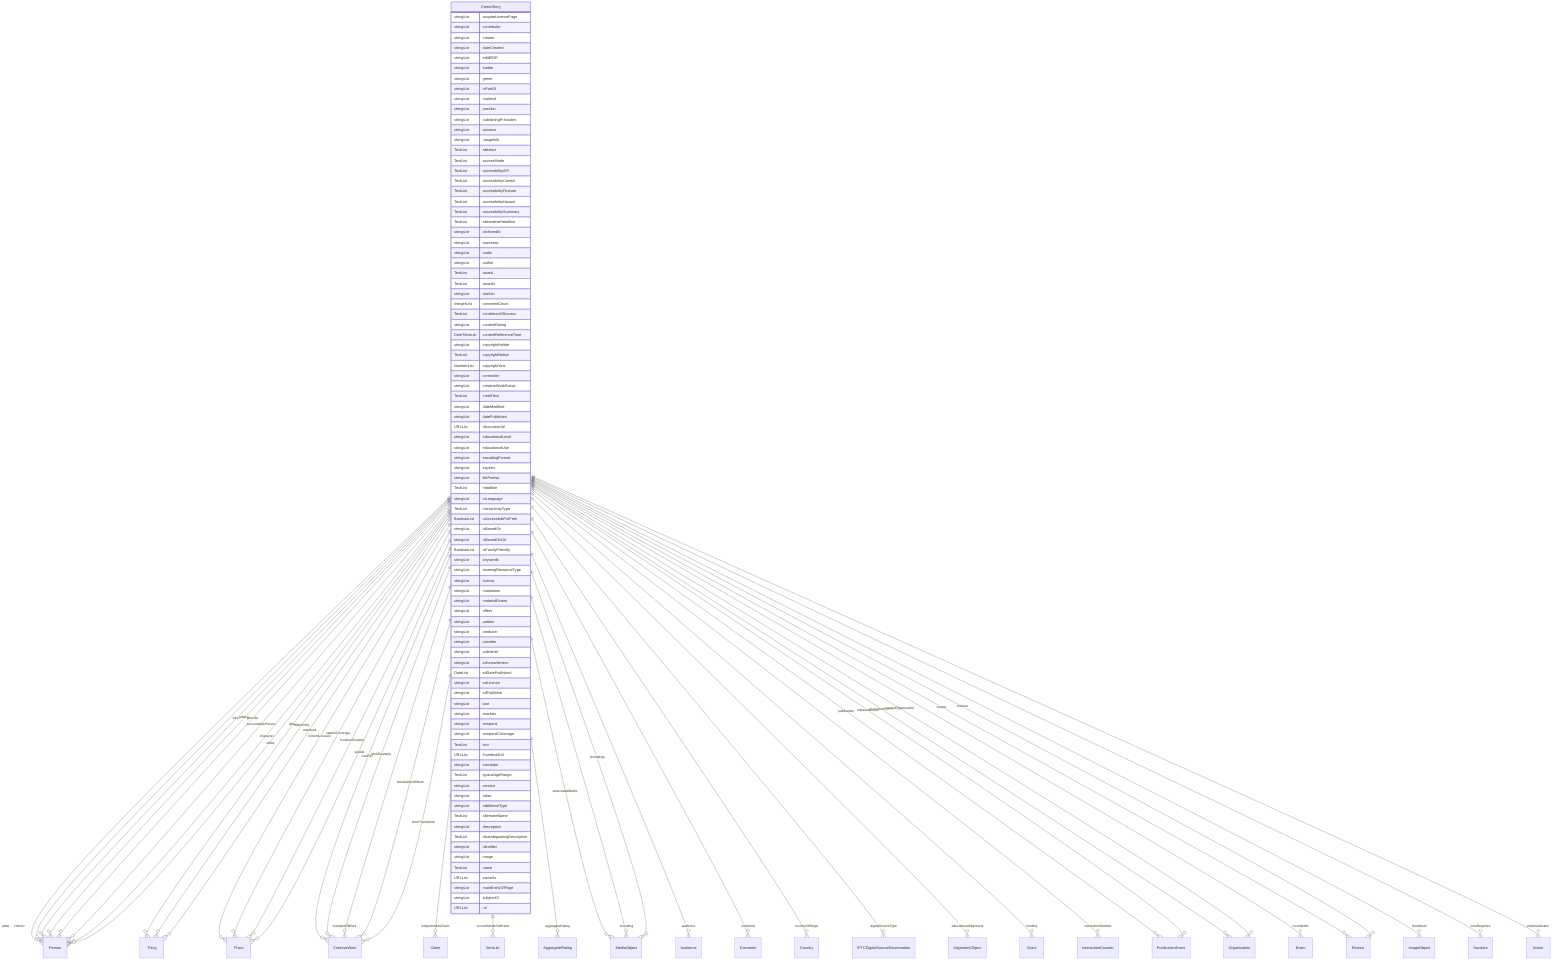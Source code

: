 erDiagram
ComicStory {
    stringList acquireLicensePage  
    stringList contributor  
    stringList creator  
    stringList dateCreated  
    stringList editEIDR  
    stringList funder  
    stringList genre  
    stringList isPartOf  
    stringList material  
    stringList position  
    stringList publishingPrinciples  
    stringList sponsor  
    stringList usageInfo  
    TextList abstract  
    TextList accessMode  
    TextList accessibilityAPI  
    TextList accessibilityControl  
    TextList accessibilityFeature  
    TextList accessibilityHazard  
    TextList accessibilitySummary  
    TextList alternativeHeadline  
    stringList archivedAt  
    stringList assesses  
    stringList audio  
    stringList author  
    TextList award  
    TextList awards  
    stringList citation  
    IntegerList commentCount  
    TextList conditionsOfAccess  
    stringList contentRating  
    DateTimeList contentReferenceTime  
    stringList copyrightHolder  
    TextList copyrightNotice  
    NumberList copyrightYear  
    stringList correction  
    stringList creativeWorkStatus  
    TextList creditText  
    stringList dateModified  
    stringList datePublished  
    URLList discussionUrl  
    stringList educationalLevel  
    stringList educationalUse  
    stringList encodingFormat  
    stringList expires  
    stringList fileFormat  
    TextList headline  
    stringList inLanguage  
    TextList interactivityType  
    BooleanList isAccessibleForFree  
    stringList isBasedOn  
    stringList isBasedOnUrl  
    BooleanList isFamilyFriendly  
    stringList keywords  
    stringList learningResourceType  
    stringList license  
    stringList maintainer  
    stringList materialExtent  
    stringList offers  
    stringList pattern  
    stringList producer  
    stringList provider  
    stringList publisher  
    stringList schemaVersion  
    DateList sdDatePublished  
    stringList sdLicense  
    stringList sdPublisher  
    stringList size  
    stringList teaches  
    stringList temporal  
    stringList temporalCoverage  
    TextList text  
    URLList thumbnailUrl  
    stringList translator  
    TextList typicalAgeRange  
    stringList version  
    stringList video  
    stringList additionalType  
    TextList alternateName  
    stringList description  
    TextList disambiguatingDescription  
    stringList identifier  
    stringList image  
    TextList name  
    URLList sameAs  
    stringList mainEntityOfPage  
    stringList subjectOf  
    URLList url  
}

ComicStory ||--}o Person : "artist"
ComicStory ||--}o Person : "colorist"
ComicStory ||--}o Person : "inker"
ComicStory ||--}o Person : "letterer"
ComicStory ||--}o Person : "penciler"
ComicStory ||--}o Thing : "about"
ComicStory ||--}o Place : "contentLocation"
ComicStory ||--}o CreativeWork : "hasPart"
ComicStory ||--}o Claim : "interpretedAsClaim"
ComicStory ||--}o Thing : "mainEntity"
ComicStory ||--}o Place : "spatialCoverage"
ComicStory ||--}o CreativeWork : "workExample"
ComicStory ||--}o ItemList : "accessModeSufficient"
ComicStory ||--}o Person : "accountablePerson"
ComicStory ||--}o AggregateRating : "aggregateRating"
ComicStory ||--}o MediaObject : "associatedMedia"
ComicStory ||--}o Audience : "audience"
ComicStory ||--}o Person : "character"
ComicStory ||--}o Comment : "comment"
ComicStory ||--}o Country : "countryOfOrigin"
ComicStory ||--}o IPTCDigitalSourceEnumeration : "digitalSourceType"
ComicStory ||--}o Person : "editor"
ComicStory ||--}o AlignmentObject : "educationalAlignment"
ComicStory ||--}o MediaObject : "encoding"
ComicStory ||--}o MediaObject : "encodings"
ComicStory ||--}o CreativeWork : "exampleOfWork"
ComicStory ||--}o Grant : "funding"
ComicStory ||--}o InteractionCounter : "interactionStatistic"
ComicStory ||--}o Place : "locationCreated"
ComicStory ||--}o Thing : "mentions"
ComicStory ||--}o PublicationEvent : "publication"
ComicStory ||--}o Organization : "publisherImprint"
ComicStory ||--}o Event : "recordedAt"
ComicStory ||--}o PublicationEvent : "releasedEvent"
ComicStory ||--}o Review : "review"
ComicStory ||--}o Review : "reviews"
ComicStory ||--}o Organization : "sourceOrganization"
ComicStory ||--}o Place : "spatial"
ComicStory ||--}o ImageObject : "thumbnail"
ComicStory ||--}o Duration : "timeRequired"
ComicStory ||--}o CreativeWork : "translationOfWork"
ComicStory ||--}o CreativeWork : "workTranslation"
ComicStory ||--}o Action : "potentialAction"